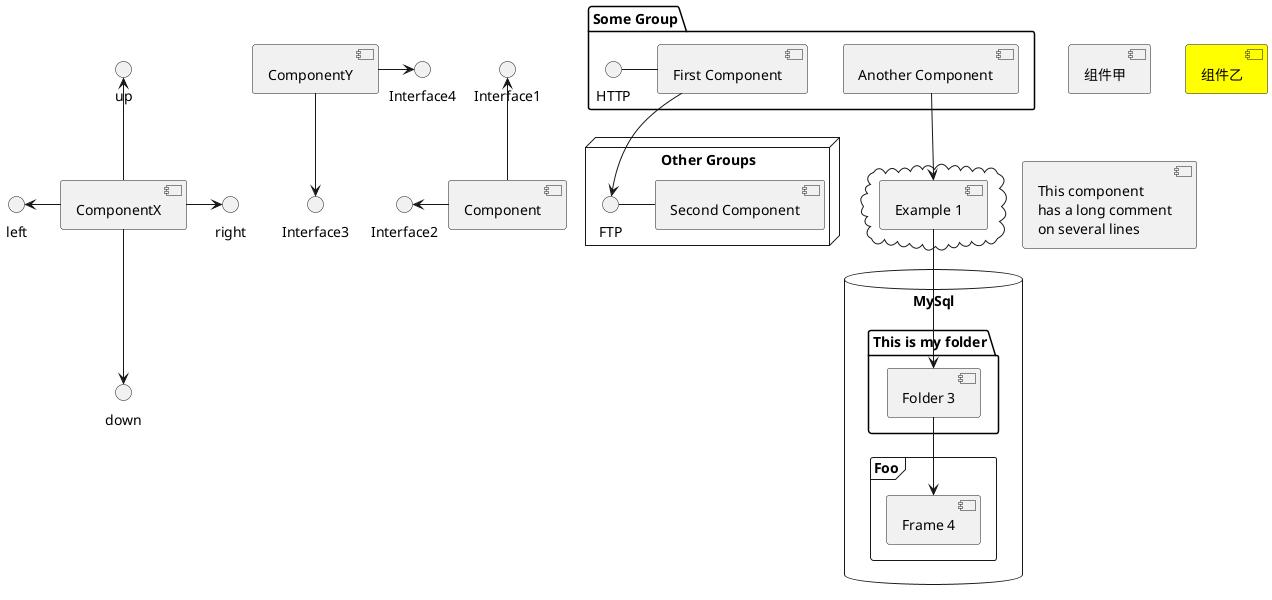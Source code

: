 @startuml
/'
    组件:
        组件是系统中实际存在的可更换部分，它实现特定的功能，符合一套
        接口标准并实现一组接口。组件代表系统中的一部分物理实施，包括
        软件代码 或其等价物。
        建模过程中，我们通过组件这一元素对分析设计过程中的类、接口等
        进行逻辑分类，一个组件表达软件的一组功能。
        一个类可能被分派多个组件以完成该组件的功能，当组件被编译或打
        包成一个物理文件时，每个组件都拥有这个类的一个拷贝或者引用该
        类的途径。
        组件特性:
            1.完备性:组件包含一些类和接口，一个组件应当能够完成一项或一组
            特定的业务目标。
            2.独立性:组件应当是可以独立部署的，与其他组件无依赖关系，最多
            保持关联关系。
            3.逻辑性:组件是从软件构件设计的观点来定义的，并非从需求中可以
            直接导出。
            4.透明性:组件的修改应该只涉及组件的定义以及组件中所包含的类的
            重新指定，而不应当导致类的修改。
            使用组件:
                分布式应用
                应用集成
                第三方系统
                SOA服务(Service Oriented Architecture) 面向服务的架构
    包:
        包是一种容器，如同文件夹一样，它将某些信息分类，形成逻辑单元。使用包的目的
        是为了整合复杂的信息，某些语义上相关或者某方面具有共同点的信息都可以分包。
        包是UML非常常用的一个元素，它最主要的作用就是容纳并为其他元素分类。包可以
        容纳任何UML元素。
            1.高内聚的性质
            2.无依赖关系或松耦合关系
            3.包之间的依赖关系不会被传递
            4.依赖关系应该是单向的

            常用包的版型
                1.领域包        :领域包用于分类业务领域内的业务单元，每个包代表
                    业务的一个领域，领域包视图可用于展示这些业务领域的高层此关系。
                2.子系统        :它用于分类系统内的逻辑对象并形成子系统。
                3.组织结构      :组织结构包用于分类业务领域中的组织结构，它可以
                    直接用来表述企业的组织结构。
                4.层(Layer)    :层包用于分类软件中的层次。
    节点:
        节点是带有至少一个处理器、内存以及可能还带有其他设备的处理元素。
        在实际工作中，一般来说服务器、工作站或客户机都可以被称为一个节点。

'/

/'
    组件定义
    1.组件必须使用中括号括起来
    2.使用关键字 component 定义一个组件
    3.并且还可以使用关键字as定义一个别名
'/

/'
    接口定义
    1.接口可以使用()来定义(因为这个看起来像个圆)。
    2.还可以使用关键字interface关键字来定义接口。
    3.并且还可以使用关键字as定义一个别名。 
'/

/'
    组合组件
    你可以使用多个关键字将组件和接口组合在一起。
    1.package           包
    2.node              节点
    3.folder            文件夹
    4.frame
    5.cloud             云
    6.database          数据库
'/
[组件甲]
component 组件乙 #Yellow

component 组件丙[
This component
has a long comment
on several lines
]
'注释
'note left of , note right of , note top of , note bottom of

'默认情况下，对象之间用--连接，并且连接是竖直的。
'不过可以使用一个横线或者点设置水平方向的连接，就行这样：

[ComponentY] --> Interface3
[ComponentY] -> Interface4
'也可以使用反向连接：
Interface1 <-- [Component]
Interface2 <- [Component]
'还可以使用关键字left, right, up or down改变箭头方向。
[ComponentX] -left-> left
[ComponentX] -right-> right
[ComponentX] -up-> up
[ComponentX] -down-> down

package "Some Group" {
  HTTP - [First Component]
  [Another Component]
}

node "Other Groups" {
  FTP - [Second Component]
  [First Component] --> FTP
}

cloud {
  [Example 1]
}


database "MySql" {
  folder "This is my folder" {
    [Folder 3]
  }
  frame "Foo" {
    [Frame 4]
  }
}


[Another Component] --> [Example 1]
[Example 1] --> [Folder 3]
[Folder 3] --> [Frame 4]

@enduml